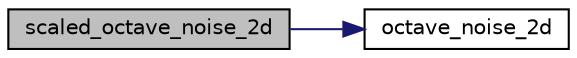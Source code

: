digraph "scaled_octave_noise_2d"
{
  edge [fontname="Helvetica",fontsize="10",labelfontname="Helvetica",labelfontsize="10"];
  node [fontname="Helvetica",fontsize="10",shape=record];
  rankdir="LR";
  Node1 [label="scaled_octave_noise_2d",height=0.2,width=0.4,color="black", fillcolor="grey75", style="filled" fontcolor="black"];
  Node1 -> Node2 [color="midnightblue",fontsize="10",style="solid",fontname="Helvetica"];
  Node2 [label="octave_noise_2d",height=0.2,width=0.4,color="black", fillcolor="white", style="filled",URL="$_demo_2simplexnoise_8cpp.html#a3519f92e78a01b2b0c2c05c0e98b79b3"];
}

